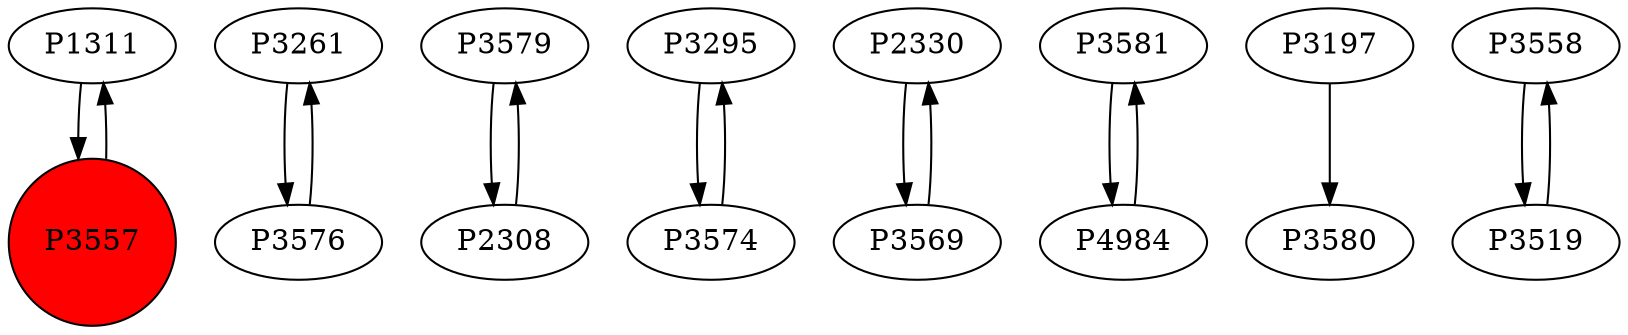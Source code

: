 digraph {
	P1311 -> P3557
	P3261 -> P3576
	P3579 -> P2308
	P3557 -> P1311
	P3295 -> P3574
	P2330 -> P3569
	P3574 -> P3295
	P3581 -> P4984
	P3197 -> P3580
	P2308 -> P3579
	P4984 -> P3581
	P3576 -> P3261
	P3569 -> P2330
	P3558 -> P3519
	P3519 -> P3558
	P3557 [shape=circle]
	P3557 [style=filled]
	P3557 [fillcolor=red]
}
